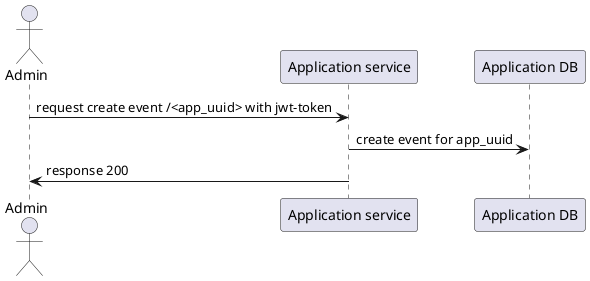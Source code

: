@startuml

actor "Admin"

"Admin" -> "Application service": request create event /<app_uuid> with jwt-token
"Application service" -> "Application DB": create event for app_uuid
"Application service" -> "Admin": response 200

@enduml
